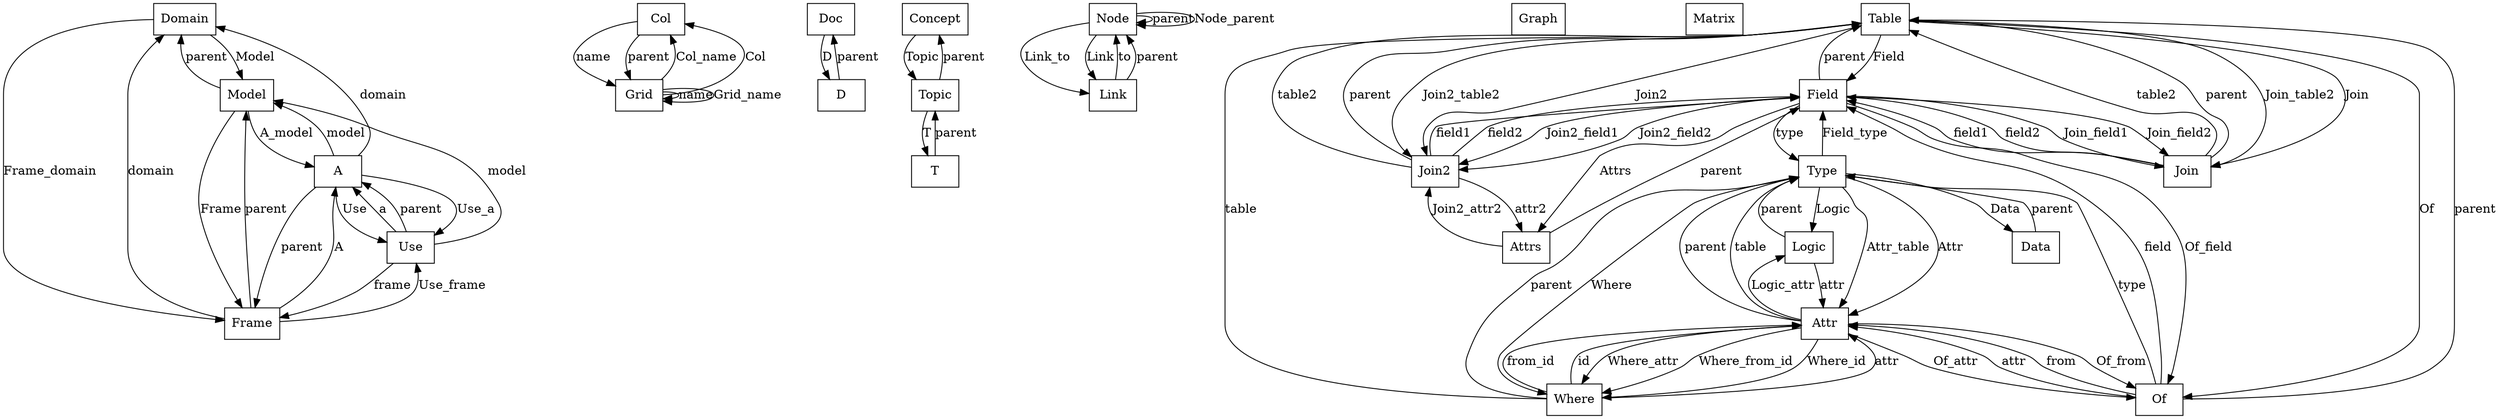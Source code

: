 digraph unit {
node [shape=box];
"Domain"
"Model"
"Model" -> "Domain" [label = "parent"];
"Domain" -> "Model" [label = "Model"];
"Frame"
"Frame" -> "Domain" [label = "domain"];
"Domain" -> "Frame" [label = "Frame_domain"];
"Frame" -> "Model" [label = "parent"];
"Model" -> "Frame" [label = "Frame"];
"A"
"A" -> "Domain" [label = "domain"];
"A" -> "Model" [label = "model"];
"Model" -> "A" [label = "A_model"];
"A" -> "Frame" [label = "parent"];
"Frame" -> "A" [label = "A"];
"Use"
"Use" -> "Model" [label = "model"];
"Use" -> "Frame" [label = "frame"];
"Frame" -> "Use" [label = "Use_frame"];
"Use" -> "A" [label = "a"];
"A" -> "Use" [label = "Use_a"];
"Use" -> "A" [label = "parent"];
"A" -> "Use" [label = "Use"];
"Col"
"Col" -> "Grid" [label = "name"];
"Grid" -> "Col" [label = "Col_name"];
"Col" -> "Grid" [label = "parent"];
"Grid" -> "Col" [label = "Col"];
"Grid"
"Grid" -> "Grid" [label = "name"];
"Grid" -> "Grid" [label = "Grid_name"];
"Doc"
"D"
"D" -> "Doc" [label = "parent"];
"Doc" -> "D" [label = "D"];
"Concept"
"Topic"
"Topic" -> "Concept" [label = "parent"];
"Concept" -> "Topic" [label = "Topic"];
"T"
"T" -> "Topic" [label = "parent"];
"Topic" -> "T" [label = "T"];
"Node"
"Node" -> "Node" [label = "parent"];
"Node" -> "Node" [label = "Node_parent"];
"Link"
"Link" -> "Node" [label = "to"];
"Node" -> "Link" [label = "Link_to"];
"Link" -> "Node" [label = "parent"];
"Node" -> "Link" [label = "Link"];
"Graph"
"Matrix"
"Table"
"Field"
"Field" -> "Type" [label = "type"];
"Type" -> "Field" [label = "Field_type"];
"Field" -> "Table" [label = "parent"];
"Table" -> "Field" [label = "Field"];
"Attrs"
"Attrs" -> "Field" [label = "parent"];
"Field" -> "Attrs" [label = "Attrs"];
"Of"
"Of" -> "Field" [label = "field"];
"Field" -> "Of" [label = "Of_field"];
"Of" -> "Type" [label = "type"];
"Of" -> "Attr" [label = "attr"];
"Attr" -> "Of" [label = "Of_attr"];
"Of" -> "Attr" [label = "from"];
"Attr" -> "Of" [label = "Of_from"];
"Of" -> "Table" [label = "parent"];
"Table" -> "Of" [label = "Of"];
"Join"
"Join" -> "Field" [label = "field1"];
"Field" -> "Join" [label = "Join_field1"];
"Join" -> "Table" [label = "table2"];
"Table" -> "Join" [label = "Join_table2"];
"Join" -> "Field" [label = "field2"];
"Field" -> "Join" [label = "Join_field2"];
"Join" -> "Table" [label = "parent"];
"Table" -> "Join" [label = "Join"];
"Join2"
"Join2" -> "Field" [label = "field1"];
"Field" -> "Join2" [label = "Join2_field1"];
"Join2" -> "Table" [label = "table2"];
"Table" -> "Join2" [label = "Join2_table2"];
"Join2" -> "Field" [label = "field2"];
"Field" -> "Join2" [label = "Join2_field2"];
"Join2" -> "Attrs" [label = "attr2"];
"Attrs" -> "Join2" [label = "Join2_attr2"];
"Join2" -> "Table" [label = "parent"];
"Table" -> "Join2" [label = "Join2"];
"Type"
"Data"
"Data" -> "Type" [label = "parent"];
"Type" -> "Data" [label = "Data"];
"Attr"
"Attr" -> "Type" [label = "table"];
"Type" -> "Attr" [label = "Attr_table"];
"Attr" -> "Type" [label = "parent"];
"Type" -> "Attr" [label = "Attr"];
"Where"
"Where" -> "Attr" [label = "attr"];
"Attr" -> "Where" [label = "Where_attr"];
"Where" -> "Table" [label = "table"];
"Where" -> "Attr" [label = "from_id"];
"Attr" -> "Where" [label = "Where_from_id"];
"Where" -> "Attr" [label = "id"];
"Attr" -> "Where" [label = "Where_id"];
"Where" -> "Type" [label = "parent"];
"Type" -> "Where" [label = "Where"];
"Logic"
"Logic" -> "Attr" [label = "attr"];
"Attr" -> "Logic" [label = "Logic_attr"];
"Logic" -> "Type" [label = "parent"];
"Type" -> "Logic" [label = "Logic"];
}

